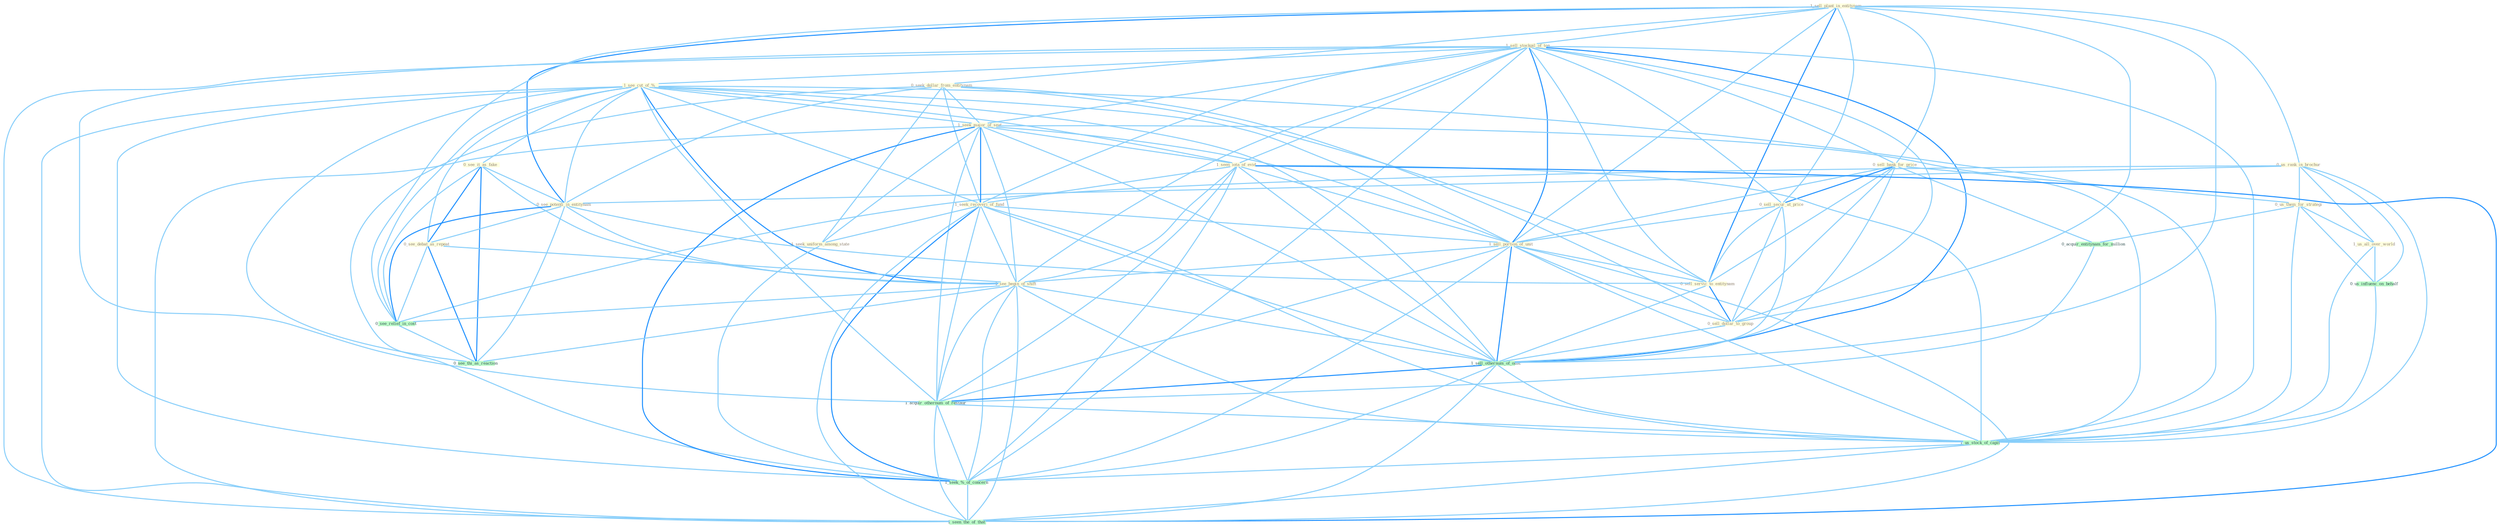 Graph G{ 
    node
    [shape=polygon,style=filled,width=.5,height=.06,color="#BDFCC9",fixedsize=true,fontsize=4,
    fontcolor="#2f4f4f"];
    {node
    [color="#ffffe0", fontcolor="#8b7d6b"] "1_sell_plant_in_entitynam " "1_sell_stockpil_of_ton " "1_see_cut_of_% " "0_seek_dollar_from_entitynam " "0_see_it_as_fake " "0_us_rank_in_brochur " "0_see_potenti_in_entitynam " "1_seek_major_of_seat " "0_see_debat_as_repeat " "0_sell_bank_for_price " "1_seen_iota_of_evid " "1_seek_recoveri_of_fund " "0_sell_secur_at_price " "1_seek_uniform_among_state " "1_sell_portion_of_unit " "0_sell_servic_to_entitynam " "0_sell_dollar_to_group " "1_see_begin_of_shift " "0_us_them_for_strategi " "1_us_all_over_world "}
{node [color="#fff0f5", fontcolor="#b22222"]}
edge [color="#B0E2FF"];

	"1_sell_plant_in_entitynam " -- "1_sell_stockpil_of_ton " [w="1", color="#87cefa" ];
	"1_sell_plant_in_entitynam " -- "0_seek_dollar_from_entitynam " [w="1", color="#87cefa" ];
	"1_sell_plant_in_entitynam " -- "0_us_rank_in_brochur " [w="1", color="#87cefa" ];
	"1_sell_plant_in_entitynam " -- "0_see_potenti_in_entitynam " [w="2", color="#1e90ff" , len=0.8];
	"1_sell_plant_in_entitynam " -- "0_sell_bank_for_price " [w="1", color="#87cefa" ];
	"1_sell_plant_in_entitynam " -- "0_sell_secur_at_price " [w="1", color="#87cefa" ];
	"1_sell_plant_in_entitynam " -- "1_sell_portion_of_unit " [w="1", color="#87cefa" ];
	"1_sell_plant_in_entitynam " -- "0_sell_servic_to_entitynam " [w="2", color="#1e90ff" , len=0.8];
	"1_sell_plant_in_entitynam " -- "0_sell_dollar_to_group " [w="1", color="#87cefa" ];
	"1_sell_plant_in_entitynam " -- "1_sell_othernum_of_offic " [w="1", color="#87cefa" ];
	"1_sell_plant_in_entitynam " -- "0_see_relief_in_cost " [w="1", color="#87cefa" ];
	"1_sell_stockpil_of_ton " -- "1_see_cut_of_% " [w="1", color="#87cefa" ];
	"1_sell_stockpil_of_ton " -- "1_seek_major_of_seat " [w="1", color="#87cefa" ];
	"1_sell_stockpil_of_ton " -- "0_sell_bank_for_price " [w="1", color="#87cefa" ];
	"1_sell_stockpil_of_ton " -- "1_seen_iota_of_evid " [w="1", color="#87cefa" ];
	"1_sell_stockpil_of_ton " -- "1_seek_recoveri_of_fund " [w="1", color="#87cefa" ];
	"1_sell_stockpil_of_ton " -- "0_sell_secur_at_price " [w="1", color="#87cefa" ];
	"1_sell_stockpil_of_ton " -- "1_sell_portion_of_unit " [w="2", color="#1e90ff" , len=0.8];
	"1_sell_stockpil_of_ton " -- "0_sell_servic_to_entitynam " [w="1", color="#87cefa" ];
	"1_sell_stockpil_of_ton " -- "0_sell_dollar_to_group " [w="1", color="#87cefa" ];
	"1_sell_stockpil_of_ton " -- "1_see_begin_of_shift " [w="1", color="#87cefa" ];
	"1_sell_stockpil_of_ton " -- "1_sell_othernum_of_offic " [w="2", color="#1e90ff" , len=0.8];
	"1_sell_stockpil_of_ton " -- "1_acquir_othernum_of_restaur " [w="1", color="#87cefa" ];
	"1_sell_stockpil_of_ton " -- "1_us_stock_of_capit " [w="1", color="#87cefa" ];
	"1_sell_stockpil_of_ton " -- "1_seek_%_of_concern " [w="1", color="#87cefa" ];
	"1_sell_stockpil_of_ton " -- "1_seen_the_of_that " [w="1", color="#87cefa" ];
	"1_see_cut_of_% " -- "0_see_it_as_fake " [w="1", color="#87cefa" ];
	"1_see_cut_of_% " -- "0_see_potenti_in_entitynam " [w="1", color="#87cefa" ];
	"1_see_cut_of_% " -- "1_seek_major_of_seat " [w="1", color="#87cefa" ];
	"1_see_cut_of_% " -- "0_see_debat_as_repeat " [w="1", color="#87cefa" ];
	"1_see_cut_of_% " -- "1_seen_iota_of_evid " [w="1", color="#87cefa" ];
	"1_see_cut_of_% " -- "1_seek_recoveri_of_fund " [w="1", color="#87cefa" ];
	"1_see_cut_of_% " -- "1_sell_portion_of_unit " [w="1", color="#87cefa" ];
	"1_see_cut_of_% " -- "1_see_begin_of_shift " [w="2", color="#1e90ff" , len=0.8];
	"1_see_cut_of_% " -- "1_sell_othernum_of_offic " [w="1", color="#87cefa" ];
	"1_see_cut_of_% " -- "0_see_relief_in_cost " [w="1", color="#87cefa" ];
	"1_see_cut_of_% " -- "0_see_thi_as_reaction " [w="1", color="#87cefa" ];
	"1_see_cut_of_% " -- "1_acquir_othernum_of_restaur " [w="1", color="#87cefa" ];
	"1_see_cut_of_% " -- "1_us_stock_of_capit " [w="1", color="#87cefa" ];
	"1_see_cut_of_% " -- "1_seek_%_of_concern " [w="1", color="#87cefa" ];
	"1_see_cut_of_% " -- "1_seen_the_of_that " [w="1", color="#87cefa" ];
	"0_seek_dollar_from_entitynam " -- "0_see_potenti_in_entitynam " [w="1", color="#87cefa" ];
	"0_seek_dollar_from_entitynam " -- "1_seek_major_of_seat " [w="1", color="#87cefa" ];
	"0_seek_dollar_from_entitynam " -- "1_seek_recoveri_of_fund " [w="1", color="#87cefa" ];
	"0_seek_dollar_from_entitynam " -- "1_seek_uniform_among_state " [w="1", color="#87cefa" ];
	"0_seek_dollar_from_entitynam " -- "0_sell_servic_to_entitynam " [w="1", color="#87cefa" ];
	"0_seek_dollar_from_entitynam " -- "0_sell_dollar_to_group " [w="1", color="#87cefa" ];
	"0_seek_dollar_from_entitynam " -- "1_seek_%_of_concern " [w="1", color="#87cefa" ];
	"0_see_it_as_fake " -- "0_see_potenti_in_entitynam " [w="1", color="#87cefa" ];
	"0_see_it_as_fake " -- "0_see_debat_as_repeat " [w="2", color="#1e90ff" , len=0.8];
	"0_see_it_as_fake " -- "1_see_begin_of_shift " [w="1", color="#87cefa" ];
	"0_see_it_as_fake " -- "0_see_relief_in_cost " [w="1", color="#87cefa" ];
	"0_see_it_as_fake " -- "0_see_thi_as_reaction " [w="2", color="#1e90ff" , len=0.8];
	"0_us_rank_in_brochur " -- "0_see_potenti_in_entitynam " [w="1", color="#87cefa" ];
	"0_us_rank_in_brochur " -- "0_us_them_for_strategi " [w="1", color="#87cefa" ];
	"0_us_rank_in_brochur " -- "1_us_all_over_world " [w="1", color="#87cefa" ];
	"0_us_rank_in_brochur " -- "0_us_influenc_on_behalf " [w="1", color="#87cefa" ];
	"0_us_rank_in_brochur " -- "0_see_relief_in_cost " [w="1", color="#87cefa" ];
	"0_us_rank_in_brochur " -- "1_us_stock_of_capit " [w="1", color="#87cefa" ];
	"0_see_potenti_in_entitynam " -- "0_see_debat_as_repeat " [w="1", color="#87cefa" ];
	"0_see_potenti_in_entitynam " -- "0_sell_servic_to_entitynam " [w="1", color="#87cefa" ];
	"0_see_potenti_in_entitynam " -- "1_see_begin_of_shift " [w="1", color="#87cefa" ];
	"0_see_potenti_in_entitynam " -- "0_see_relief_in_cost " [w="2", color="#1e90ff" , len=0.8];
	"0_see_potenti_in_entitynam " -- "0_see_thi_as_reaction " [w="1", color="#87cefa" ];
	"1_seek_major_of_seat " -- "1_seen_iota_of_evid " [w="1", color="#87cefa" ];
	"1_seek_major_of_seat " -- "1_seek_recoveri_of_fund " [w="2", color="#1e90ff" , len=0.8];
	"1_seek_major_of_seat " -- "1_seek_uniform_among_state " [w="1", color="#87cefa" ];
	"1_seek_major_of_seat " -- "1_sell_portion_of_unit " [w="1", color="#87cefa" ];
	"1_seek_major_of_seat " -- "1_see_begin_of_shift " [w="1", color="#87cefa" ];
	"1_seek_major_of_seat " -- "1_sell_othernum_of_offic " [w="1", color="#87cefa" ];
	"1_seek_major_of_seat " -- "1_acquir_othernum_of_restaur " [w="1", color="#87cefa" ];
	"1_seek_major_of_seat " -- "1_us_stock_of_capit " [w="1", color="#87cefa" ];
	"1_seek_major_of_seat " -- "1_seek_%_of_concern " [w="2", color="#1e90ff" , len=0.8];
	"1_seek_major_of_seat " -- "1_seen_the_of_that " [w="1", color="#87cefa" ];
	"0_see_debat_as_repeat " -- "1_see_begin_of_shift " [w="1", color="#87cefa" ];
	"0_see_debat_as_repeat " -- "0_see_relief_in_cost " [w="1", color="#87cefa" ];
	"0_see_debat_as_repeat " -- "0_see_thi_as_reaction " [w="2", color="#1e90ff" , len=0.8];
	"0_sell_bank_for_price " -- "0_sell_secur_at_price " [w="2", color="#1e90ff" , len=0.8];
	"0_sell_bank_for_price " -- "1_sell_portion_of_unit " [w="1", color="#87cefa" ];
	"0_sell_bank_for_price " -- "0_sell_servic_to_entitynam " [w="1", color="#87cefa" ];
	"0_sell_bank_for_price " -- "0_sell_dollar_to_group " [w="1", color="#87cefa" ];
	"0_sell_bank_for_price " -- "0_us_them_for_strategi " [w="1", color="#87cefa" ];
	"0_sell_bank_for_price " -- "0_acquir_entitynam_for_million " [w="1", color="#87cefa" ];
	"0_sell_bank_for_price " -- "1_sell_othernum_of_offic " [w="1", color="#87cefa" ];
	"1_seen_iota_of_evid " -- "1_seek_recoveri_of_fund " [w="1", color="#87cefa" ];
	"1_seen_iota_of_evid " -- "1_sell_portion_of_unit " [w="1", color="#87cefa" ];
	"1_seen_iota_of_evid " -- "1_see_begin_of_shift " [w="1", color="#87cefa" ];
	"1_seen_iota_of_evid " -- "1_sell_othernum_of_offic " [w="1", color="#87cefa" ];
	"1_seen_iota_of_evid " -- "1_acquir_othernum_of_restaur " [w="1", color="#87cefa" ];
	"1_seen_iota_of_evid " -- "1_us_stock_of_capit " [w="1", color="#87cefa" ];
	"1_seen_iota_of_evid " -- "1_seek_%_of_concern " [w="1", color="#87cefa" ];
	"1_seen_iota_of_evid " -- "1_seen_the_of_that " [w="2", color="#1e90ff" , len=0.8];
	"1_seek_recoveri_of_fund " -- "1_seek_uniform_among_state " [w="1", color="#87cefa" ];
	"1_seek_recoveri_of_fund " -- "1_sell_portion_of_unit " [w="1", color="#87cefa" ];
	"1_seek_recoveri_of_fund " -- "1_see_begin_of_shift " [w="1", color="#87cefa" ];
	"1_seek_recoveri_of_fund " -- "1_sell_othernum_of_offic " [w="1", color="#87cefa" ];
	"1_seek_recoveri_of_fund " -- "1_acquir_othernum_of_restaur " [w="1", color="#87cefa" ];
	"1_seek_recoveri_of_fund " -- "1_us_stock_of_capit " [w="1", color="#87cefa" ];
	"1_seek_recoveri_of_fund " -- "1_seek_%_of_concern " [w="2", color="#1e90ff" , len=0.8];
	"1_seek_recoveri_of_fund " -- "1_seen_the_of_that " [w="1", color="#87cefa" ];
	"0_sell_secur_at_price " -- "1_sell_portion_of_unit " [w="1", color="#87cefa" ];
	"0_sell_secur_at_price " -- "0_sell_servic_to_entitynam " [w="1", color="#87cefa" ];
	"0_sell_secur_at_price " -- "0_sell_dollar_to_group " [w="1", color="#87cefa" ];
	"0_sell_secur_at_price " -- "1_sell_othernum_of_offic " [w="1", color="#87cefa" ];
	"1_seek_uniform_among_state " -- "1_seek_%_of_concern " [w="1", color="#87cefa" ];
	"1_sell_portion_of_unit " -- "0_sell_servic_to_entitynam " [w="1", color="#87cefa" ];
	"1_sell_portion_of_unit " -- "0_sell_dollar_to_group " [w="1", color="#87cefa" ];
	"1_sell_portion_of_unit " -- "1_see_begin_of_shift " [w="1", color="#87cefa" ];
	"1_sell_portion_of_unit " -- "1_sell_othernum_of_offic " [w="2", color="#1e90ff" , len=0.8];
	"1_sell_portion_of_unit " -- "1_acquir_othernum_of_restaur " [w="1", color="#87cefa" ];
	"1_sell_portion_of_unit " -- "1_us_stock_of_capit " [w="1", color="#87cefa" ];
	"1_sell_portion_of_unit " -- "1_seek_%_of_concern " [w="1", color="#87cefa" ];
	"1_sell_portion_of_unit " -- "1_seen_the_of_that " [w="1", color="#87cefa" ];
	"0_sell_servic_to_entitynam " -- "0_sell_dollar_to_group " [w="2", color="#1e90ff" , len=0.8];
	"0_sell_servic_to_entitynam " -- "1_sell_othernum_of_offic " [w="1", color="#87cefa" ];
	"0_sell_dollar_to_group " -- "1_sell_othernum_of_offic " [w="1", color="#87cefa" ];
	"1_see_begin_of_shift " -- "1_sell_othernum_of_offic " [w="1", color="#87cefa" ];
	"1_see_begin_of_shift " -- "0_see_relief_in_cost " [w="1", color="#87cefa" ];
	"1_see_begin_of_shift " -- "0_see_thi_as_reaction " [w="1", color="#87cefa" ];
	"1_see_begin_of_shift " -- "1_acquir_othernum_of_restaur " [w="1", color="#87cefa" ];
	"1_see_begin_of_shift " -- "1_us_stock_of_capit " [w="1", color="#87cefa" ];
	"1_see_begin_of_shift " -- "1_seek_%_of_concern " [w="1", color="#87cefa" ];
	"1_see_begin_of_shift " -- "1_seen_the_of_that " [w="1", color="#87cefa" ];
	"0_us_them_for_strategi " -- "1_us_all_over_world " [w="1", color="#87cefa" ];
	"0_us_them_for_strategi " -- "0_acquir_entitynam_for_million " [w="1", color="#87cefa" ];
	"0_us_them_for_strategi " -- "0_us_influenc_on_behalf " [w="1", color="#87cefa" ];
	"0_us_them_for_strategi " -- "1_us_stock_of_capit " [w="1", color="#87cefa" ];
	"1_us_all_over_world " -- "0_us_influenc_on_behalf " [w="1", color="#87cefa" ];
	"1_us_all_over_world " -- "1_us_stock_of_capit " [w="1", color="#87cefa" ];
	"0_acquir_entitynam_for_million " -- "1_acquir_othernum_of_restaur " [w="1", color="#87cefa" ];
	"1_sell_othernum_of_offic " -- "1_acquir_othernum_of_restaur " [w="2", color="#1e90ff" , len=0.8];
	"1_sell_othernum_of_offic " -- "1_us_stock_of_capit " [w="1", color="#87cefa" ];
	"1_sell_othernum_of_offic " -- "1_seek_%_of_concern " [w="1", color="#87cefa" ];
	"1_sell_othernum_of_offic " -- "1_seen_the_of_that " [w="1", color="#87cefa" ];
	"0_us_influenc_on_behalf " -- "1_us_stock_of_capit " [w="1", color="#87cefa" ];
	"0_see_relief_in_cost " -- "0_see_thi_as_reaction " [w="1", color="#87cefa" ];
	"1_acquir_othernum_of_restaur " -- "1_us_stock_of_capit " [w="1", color="#87cefa" ];
	"1_acquir_othernum_of_restaur " -- "1_seek_%_of_concern " [w="1", color="#87cefa" ];
	"1_acquir_othernum_of_restaur " -- "1_seen_the_of_that " [w="1", color="#87cefa" ];
	"1_us_stock_of_capit " -- "1_seek_%_of_concern " [w="1", color="#87cefa" ];
	"1_us_stock_of_capit " -- "1_seen_the_of_that " [w="1", color="#87cefa" ];
	"1_seek_%_of_concern " -- "1_seen_the_of_that " [w="1", color="#87cefa" ];
}